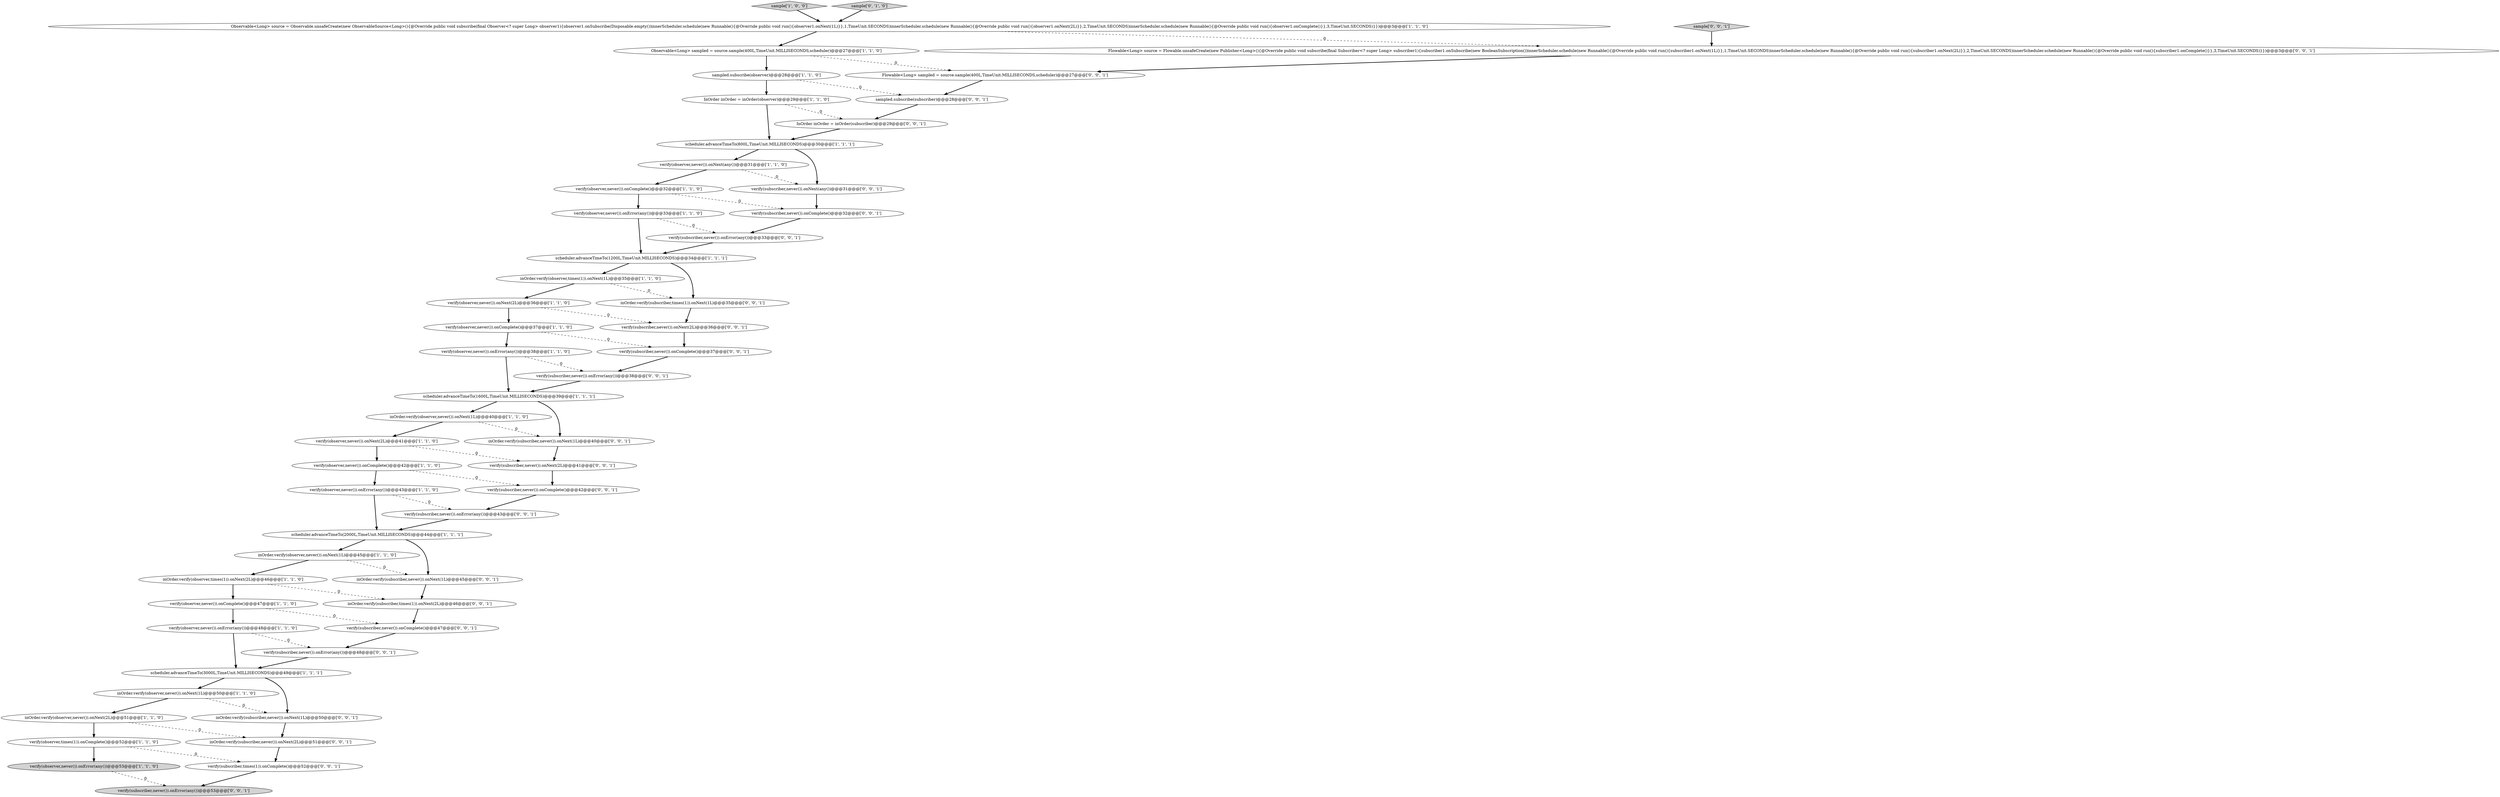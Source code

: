 digraph {
34 [style = filled, label = "inOrder.verify(subscriber,never()).onNext(1L)@@@40@@@['0', '0', '1']", fillcolor = white, shape = ellipse image = "AAA0AAABBB3BBB"];
9 [style = filled, label = "verify(observer,never()).onComplete()@@@42@@@['1', '1', '0']", fillcolor = white, shape = ellipse image = "AAA0AAABBB1BBB"];
16 [style = filled, label = "verify(observer,never()).onComplete()@@@37@@@['1', '1', '0']", fillcolor = white, shape = ellipse image = "AAA0AAABBB1BBB"];
24 [style = filled, label = "verify(observer,never()).onNext(any())@@@31@@@['1', '1', '0']", fillcolor = white, shape = ellipse image = "AAA0AAABBB1BBB"];
51 [style = filled, label = "inOrder.verify(subscriber,never()).onNext(1L)@@@45@@@['0', '0', '1']", fillcolor = white, shape = ellipse image = "AAA0AAABBB3BBB"];
18 [style = filled, label = "verify(observer,never()).onComplete()@@@32@@@['1', '1', '0']", fillcolor = white, shape = ellipse image = "AAA0AAABBB1BBB"];
38 [style = filled, label = "verify(subscriber,never()).onNext(2L)@@@41@@@['0', '0', '1']", fillcolor = white, shape = ellipse image = "AAA0AAABBB3BBB"];
12 [style = filled, label = "inOrder.verify(observer,times(1)).onNext(1L)@@@35@@@['1', '1', '0']", fillcolor = white, shape = ellipse image = "AAA0AAABBB1BBB"];
35 [style = filled, label = "Flowable<Long> source = Flowable.unsafeCreate(new Publisher<Long>(){@Override public void subscribe(final Subscriber<? super Long> subscriber1){subscriber1.onSubscribe(new BooleanSubscription())innerScheduler.schedule(new Runnable(){@Override public void run(){subscriber1.onNext(1L)}},1,TimeUnit.SECONDS)innerScheduler.schedule(new Runnable(){@Override public void run(){subscriber1.onNext(2L)}},2,TimeUnit.SECONDS)innerScheduler.schedule(new Runnable(){@Override public void run(){subscriber1.onComplete()}},3,TimeUnit.SECONDS)}})@@@3@@@['0', '0', '1']", fillcolor = white, shape = ellipse image = "AAA0AAABBB3BBB"];
22 [style = filled, label = "inOrder.verify(observer,never()).onNext(1L)@@@45@@@['1', '1', '0']", fillcolor = white, shape = ellipse image = "AAA0AAABBB1BBB"];
2 [style = filled, label = "InOrder inOrder = inOrder(observer)@@@29@@@['1', '1', '0']", fillcolor = white, shape = ellipse image = "AAA0AAABBB1BBB"];
41 [style = filled, label = "verify(subscriber,never()).onError(any())@@@33@@@['0', '0', '1']", fillcolor = white, shape = ellipse image = "AAA0AAABBB3BBB"];
39 [style = filled, label = "verify(subscriber,never()).onError(any())@@@38@@@['0', '0', '1']", fillcolor = white, shape = ellipse image = "AAA0AAABBB3BBB"];
21 [style = filled, label = "sample['1', '0', '0']", fillcolor = lightgray, shape = diamond image = "AAA0AAABBB1BBB"];
29 [style = filled, label = "sample['0', '1', '0']", fillcolor = lightgray, shape = diamond image = "AAA0AAABBB2BBB"];
33 [style = filled, label = "Flowable<Long> sampled = source.sample(400L,TimeUnit.MILLISECONDS,scheduler)@@@27@@@['0', '0', '1']", fillcolor = white, shape = ellipse image = "AAA0AAABBB3BBB"];
49 [style = filled, label = "verify(subscriber,times(1)).onComplete()@@@52@@@['0', '0', '1']", fillcolor = white, shape = ellipse image = "AAA0AAABBB3BBB"];
25 [style = filled, label = "Observable<Long> sampled = source.sample(400L,TimeUnit.MILLISECONDS,scheduler)@@@27@@@['1', '1', '0']", fillcolor = white, shape = ellipse image = "AAA0AAABBB1BBB"];
32 [style = filled, label = "verify(subscriber,never()).onComplete()@@@32@@@['0', '0', '1']", fillcolor = white, shape = ellipse image = "AAA0AAABBB3BBB"];
13 [style = filled, label = "verify(observer,never()).onComplete()@@@47@@@['1', '1', '0']", fillcolor = white, shape = ellipse image = "AAA0AAABBB1BBB"];
28 [style = filled, label = "verify(observer,times(1)).onComplete()@@@52@@@['1', '1', '0']", fillcolor = white, shape = ellipse image = "AAA0AAABBB1BBB"];
14 [style = filled, label = "Observable<Long> source = Observable.unsafeCreate(new ObservableSource<Long>(){@Override public void subscribe(final Observer<? super Long> observer1){observer1.onSubscribe(Disposable.empty())innerScheduler.schedule(new Runnable(){@Override public void run(){observer1.onNext(1L)}},1,TimeUnit.SECONDS)innerScheduler.schedule(new Runnable(){@Override public void run(){observer1.onNext(2L)}},2,TimeUnit.SECONDS)innerScheduler.schedule(new Runnable(){@Override public void run(){observer1.onComplete()}},3,TimeUnit.SECONDS)}})@@@3@@@['1', '1', '0']", fillcolor = white, shape = ellipse image = "AAA0AAABBB1BBB"];
31 [style = filled, label = "sample['0', '0', '1']", fillcolor = lightgray, shape = diamond image = "AAA0AAABBB3BBB"];
1 [style = filled, label = "scheduler.advanceTimeTo(2000L,TimeUnit.MILLISECONDS)@@@44@@@['1', '1', '1']", fillcolor = white, shape = ellipse image = "AAA0AAABBB1BBB"];
37 [style = filled, label = "verify(subscriber,never()).onComplete()@@@42@@@['0', '0', '1']", fillcolor = white, shape = ellipse image = "AAA0AAABBB3BBB"];
44 [style = filled, label = "verify(subscriber,never()).onError(any())@@@53@@@['0', '0', '1']", fillcolor = lightgray, shape = ellipse image = "AAA0AAABBB3BBB"];
53 [style = filled, label = "verify(subscriber,never()).onNext(any())@@@31@@@['0', '0', '1']", fillcolor = white, shape = ellipse image = "AAA0AAABBB3BBB"];
17 [style = filled, label = "scheduler.advanceTimeTo(1200L,TimeUnit.MILLISECONDS)@@@34@@@['1', '1', '1']", fillcolor = white, shape = ellipse image = "AAA0AAABBB1BBB"];
48 [style = filled, label = "verify(subscriber,never()).onComplete()@@@47@@@['0', '0', '1']", fillcolor = white, shape = ellipse image = "AAA0AAABBB3BBB"];
19 [style = filled, label = "verify(observer,never()).onError(any())@@@33@@@['1', '1', '0']", fillcolor = white, shape = ellipse image = "AAA0AAABBB1BBB"];
52 [style = filled, label = "inOrder.verify(subscriber,never()).onNext(1L)@@@50@@@['0', '0', '1']", fillcolor = white, shape = ellipse image = "AAA0AAABBB3BBB"];
26 [style = filled, label = "verify(observer,never()).onError(any())@@@48@@@['1', '1', '0']", fillcolor = white, shape = ellipse image = "AAA0AAABBB1BBB"];
15 [style = filled, label = "verify(observer,never()).onError(any())@@@53@@@['1', '1', '0']", fillcolor = lightgray, shape = ellipse image = "AAA0AAABBB1BBB"];
3 [style = filled, label = "verify(observer,never()).onError(any())@@@43@@@['1', '1', '0']", fillcolor = white, shape = ellipse image = "AAA0AAABBB1BBB"];
4 [style = filled, label = "verify(observer,never()).onNext(2L)@@@36@@@['1', '1', '0']", fillcolor = white, shape = ellipse image = "AAA0AAABBB1BBB"];
8 [style = filled, label = "scheduler.advanceTimeTo(800L,TimeUnit.MILLISECONDS)@@@30@@@['1', '1', '1']", fillcolor = white, shape = ellipse image = "AAA0AAABBB1BBB"];
42 [style = filled, label = "verify(subscriber,never()).onError(any())@@@48@@@['0', '0', '1']", fillcolor = white, shape = ellipse image = "AAA0AAABBB3BBB"];
40 [style = filled, label = "verify(subscriber,never()).onError(any())@@@43@@@['0', '0', '1']", fillcolor = white, shape = ellipse image = "AAA0AAABBB3BBB"];
0 [style = filled, label = "inOrder.verify(observer,never()).onNext(1L)@@@50@@@['1', '1', '0']", fillcolor = white, shape = ellipse image = "AAA0AAABBB1BBB"];
36 [style = filled, label = "verify(subscriber,never()).onComplete()@@@37@@@['0', '0', '1']", fillcolor = white, shape = ellipse image = "AAA0AAABBB3BBB"];
20 [style = filled, label = "inOrder.verify(observer,never()).onNext(1L)@@@40@@@['1', '1', '0']", fillcolor = white, shape = ellipse image = "AAA0AAABBB1BBB"];
46 [style = filled, label = "inOrder.verify(subscriber,never()).onNext(2L)@@@51@@@['0', '0', '1']", fillcolor = white, shape = ellipse image = "AAA0AAABBB3BBB"];
50 [style = filled, label = "InOrder inOrder = inOrder(subscriber)@@@29@@@['0', '0', '1']", fillcolor = white, shape = ellipse image = "AAA0AAABBB3BBB"];
7 [style = filled, label = "sampled.subscribe(observer)@@@28@@@['1', '1', '0']", fillcolor = white, shape = ellipse image = "AAA0AAABBB1BBB"];
30 [style = filled, label = "inOrder.verify(subscriber,times(1)).onNext(1L)@@@35@@@['0', '0', '1']", fillcolor = white, shape = ellipse image = "AAA0AAABBB3BBB"];
10 [style = filled, label = "verify(observer,never()).onNext(2L)@@@41@@@['1', '1', '0']", fillcolor = white, shape = ellipse image = "AAA0AAABBB1BBB"];
27 [style = filled, label = "inOrder.verify(observer,never()).onNext(2L)@@@51@@@['1', '1', '0']", fillcolor = white, shape = ellipse image = "AAA0AAABBB1BBB"];
43 [style = filled, label = "inOrder.verify(subscriber,times(1)).onNext(2L)@@@46@@@['0', '0', '1']", fillcolor = white, shape = ellipse image = "AAA0AAABBB3BBB"];
5 [style = filled, label = "scheduler.advanceTimeTo(1600L,TimeUnit.MILLISECONDS)@@@39@@@['1', '1', '1']", fillcolor = white, shape = ellipse image = "AAA0AAABBB1BBB"];
23 [style = filled, label = "verify(observer,never()).onError(any())@@@38@@@['1', '1', '0']", fillcolor = white, shape = ellipse image = "AAA0AAABBB1BBB"];
45 [style = filled, label = "verify(subscriber,never()).onNext(2L)@@@36@@@['0', '0', '1']", fillcolor = white, shape = ellipse image = "AAA0AAABBB3BBB"];
6 [style = filled, label = "inOrder.verify(observer,times(1)).onNext(2L)@@@46@@@['1', '1', '0']", fillcolor = white, shape = ellipse image = "AAA0AAABBB1BBB"];
47 [style = filled, label = "sampled.subscribe(subscriber)@@@28@@@['0', '0', '1']", fillcolor = white, shape = ellipse image = "AAA0AAABBB3BBB"];
11 [style = filled, label = "scheduler.advanceTimeTo(3000L,TimeUnit.MILLISECONDS)@@@49@@@['1', '1', '1']", fillcolor = white, shape = ellipse image = "AAA0AAABBB1BBB"];
13->26 [style = bold, label=""];
26->42 [style = dashed, label="0"];
35->33 [style = bold, label=""];
21->14 [style = bold, label=""];
40->1 [style = bold, label=""];
1->51 [style = bold, label=""];
46->49 [style = bold, label=""];
24->53 [style = dashed, label="0"];
23->39 [style = dashed, label="0"];
43->48 [style = bold, label=""];
25->33 [style = dashed, label="0"];
48->42 [style = bold, label=""];
24->18 [style = bold, label=""];
20->10 [style = bold, label=""];
20->34 [style = dashed, label="0"];
22->51 [style = dashed, label="0"];
52->46 [style = bold, label=""];
4->16 [style = bold, label=""];
22->6 [style = bold, label=""];
27->28 [style = bold, label=""];
6->43 [style = dashed, label="0"];
9->37 [style = dashed, label="0"];
10->9 [style = bold, label=""];
39->5 [style = bold, label=""];
11->0 [style = bold, label=""];
25->7 [style = bold, label=""];
12->4 [style = bold, label=""];
9->3 [style = bold, label=""];
38->37 [style = bold, label=""];
42->11 [style = bold, label=""];
4->45 [style = dashed, label="0"];
17->12 [style = bold, label=""];
6->13 [style = bold, label=""];
5->34 [style = bold, label=""];
2->50 [style = dashed, label="0"];
27->46 [style = dashed, label="0"];
3->40 [style = dashed, label="0"];
33->47 [style = bold, label=""];
28->15 [style = bold, label=""];
11->52 [style = bold, label=""];
50->8 [style = bold, label=""];
51->43 [style = bold, label=""];
3->1 [style = bold, label=""];
2->8 [style = bold, label=""];
14->35 [style = dashed, label="0"];
34->38 [style = bold, label=""];
7->47 [style = dashed, label="0"];
15->44 [style = dashed, label="0"];
45->36 [style = bold, label=""];
31->35 [style = bold, label=""];
0->27 [style = bold, label=""];
37->40 [style = bold, label=""];
16->23 [style = bold, label=""];
47->50 [style = bold, label=""];
18->19 [style = bold, label=""];
26->11 [style = bold, label=""];
19->17 [style = bold, label=""];
5->20 [style = bold, label=""];
23->5 [style = bold, label=""];
19->41 [style = dashed, label="0"];
14->25 [style = bold, label=""];
10->38 [style = dashed, label="0"];
16->36 [style = dashed, label="0"];
30->45 [style = bold, label=""];
49->44 [style = bold, label=""];
28->49 [style = dashed, label="0"];
29->14 [style = bold, label=""];
8->24 [style = bold, label=""];
8->53 [style = bold, label=""];
1->22 [style = bold, label=""];
13->48 [style = dashed, label="0"];
17->30 [style = bold, label=""];
32->41 [style = bold, label=""];
41->17 [style = bold, label=""];
36->39 [style = bold, label=""];
53->32 [style = bold, label=""];
0->52 [style = dashed, label="0"];
18->32 [style = dashed, label="0"];
12->30 [style = dashed, label="0"];
7->2 [style = bold, label=""];
}
